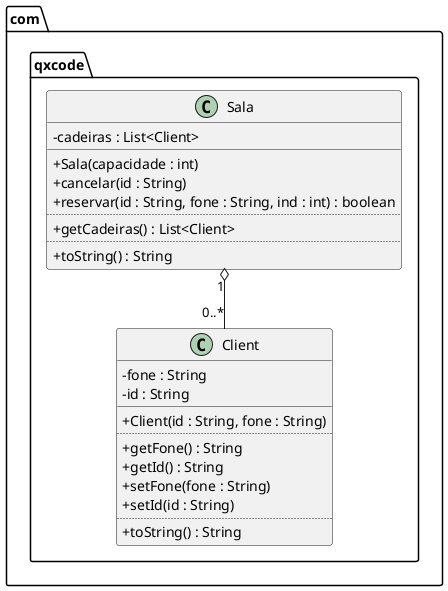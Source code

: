 @startuml
skinparam ClassAttributeIconSize 0
package com.qxcode {
  class Client {
    - fone : String
    - id : String
    __
    + Client(id : String, fone : String)
    ..
    + getFone() : String
    + getId() : String
    + setFone(fone : String)
    + setId(id : String)
    ..
    + toString() : String
  }
  class Sala {
    - cadeiras : List<Client>
    __
    + Sala(capacidade : int)
    + cancelar(id : String)
    + reservar(id : String, fone : String, ind : int) : boolean
    ..
    + getCadeiras() : List<Client>
    ..
    + toString() : String
  }
}
Sala "1" o-- "0..*" Client
@enduml
